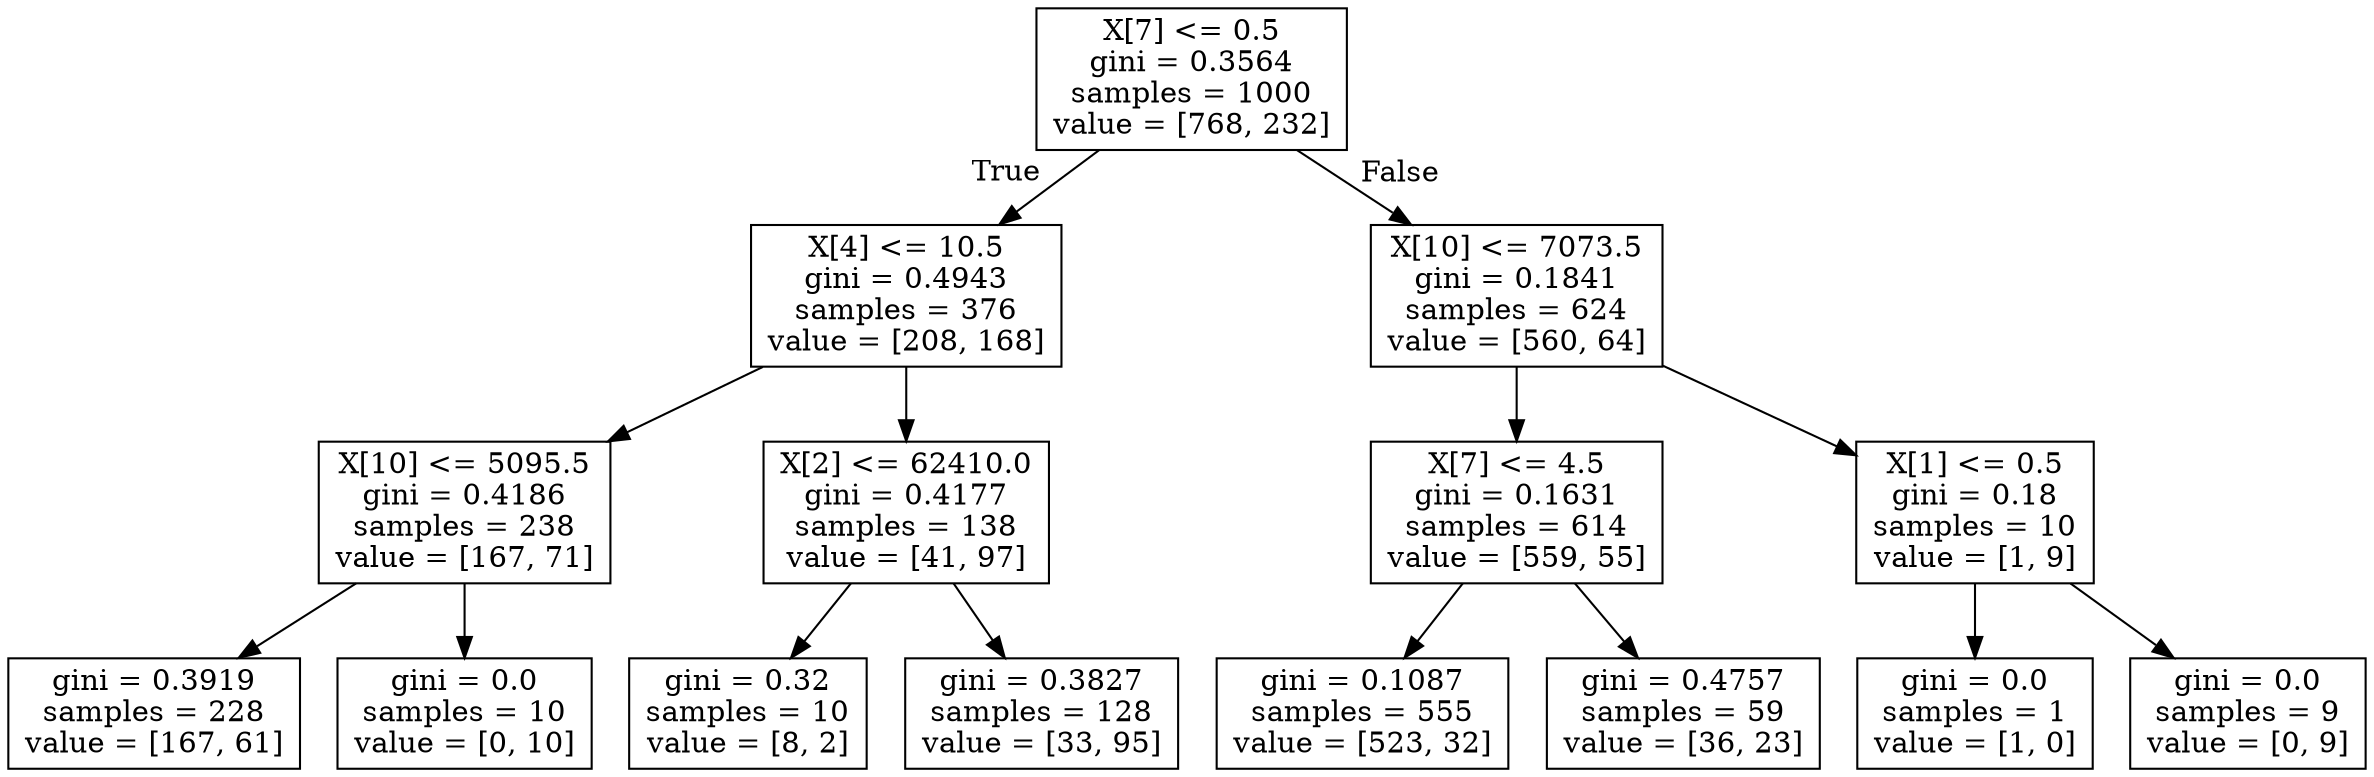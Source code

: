 digraph Tree {
node [shape=box] ;
0 [label="X[7] <= 0.5\ngini = 0.3564\nsamples = 1000\nvalue = [768, 232]"] ;
1 [label="X[4] <= 10.5\ngini = 0.4943\nsamples = 376\nvalue = [208, 168]"] ;
0 -> 1 [labeldistance=2.5, labelangle=45, headlabel="True"] ;
2 [label="X[10] <= 5095.5\ngini = 0.4186\nsamples = 238\nvalue = [167, 71]"] ;
1 -> 2 ;
3 [label="gini = 0.3919\nsamples = 228\nvalue = [167, 61]"] ;
2 -> 3 ;
4 [label="gini = 0.0\nsamples = 10\nvalue = [0, 10]"] ;
2 -> 4 ;
5 [label="X[2] <= 62410.0\ngini = 0.4177\nsamples = 138\nvalue = [41, 97]"] ;
1 -> 5 ;
6 [label="gini = 0.32\nsamples = 10\nvalue = [8, 2]"] ;
5 -> 6 ;
7 [label="gini = 0.3827\nsamples = 128\nvalue = [33, 95]"] ;
5 -> 7 ;
8 [label="X[10] <= 7073.5\ngini = 0.1841\nsamples = 624\nvalue = [560, 64]"] ;
0 -> 8 [labeldistance=2.5, labelangle=-45, headlabel="False"] ;
9 [label="X[7] <= 4.5\ngini = 0.1631\nsamples = 614\nvalue = [559, 55]"] ;
8 -> 9 ;
10 [label="gini = 0.1087\nsamples = 555\nvalue = [523, 32]"] ;
9 -> 10 ;
11 [label="gini = 0.4757\nsamples = 59\nvalue = [36, 23]"] ;
9 -> 11 ;
12 [label="X[1] <= 0.5\ngini = 0.18\nsamples = 10\nvalue = [1, 9]"] ;
8 -> 12 ;
13 [label="gini = 0.0\nsamples = 1\nvalue = [1, 0]"] ;
12 -> 13 ;
14 [label="gini = 0.0\nsamples = 9\nvalue = [0, 9]"] ;
12 -> 14 ;
}